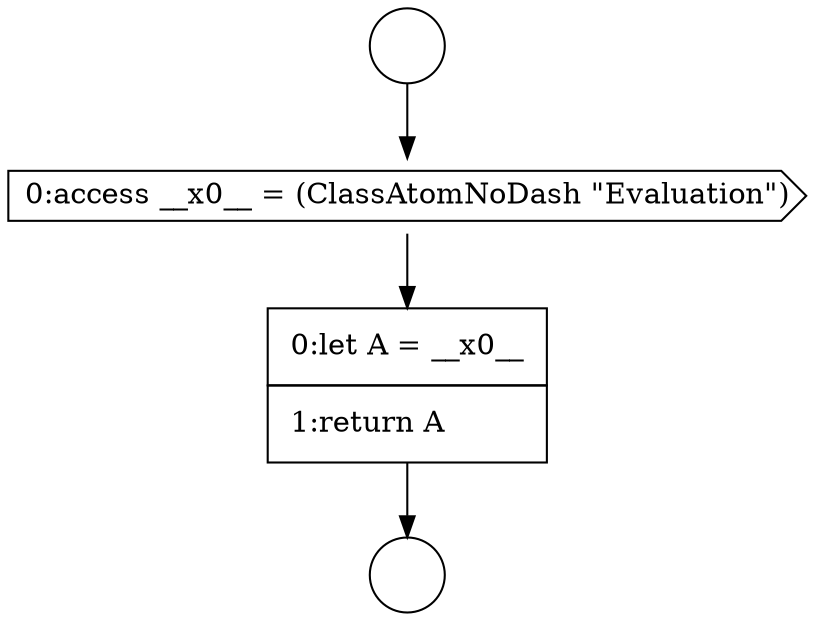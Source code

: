 digraph {
  node12963 [shape=circle label=" " color="black" fillcolor="white" style=filled]
  node12965 [shape=cds, label=<<font color="black">0:access __x0__ = (ClassAtomNoDash &quot;Evaluation&quot;)</font>> color="black" fillcolor="white" style=filled]
  node12966 [shape=none, margin=0, label=<<font color="black">
    <table border="0" cellborder="1" cellspacing="0" cellpadding="10">
      <tr><td align="left">0:let A = __x0__</td></tr>
      <tr><td align="left">1:return A</td></tr>
    </table>
  </font>> color="black" fillcolor="white" style=filled]
  node12964 [shape=circle label=" " color="black" fillcolor="white" style=filled]
  node12963 -> node12965 [ color="black"]
  node12965 -> node12966 [ color="black"]
  node12966 -> node12964 [ color="black"]
}
